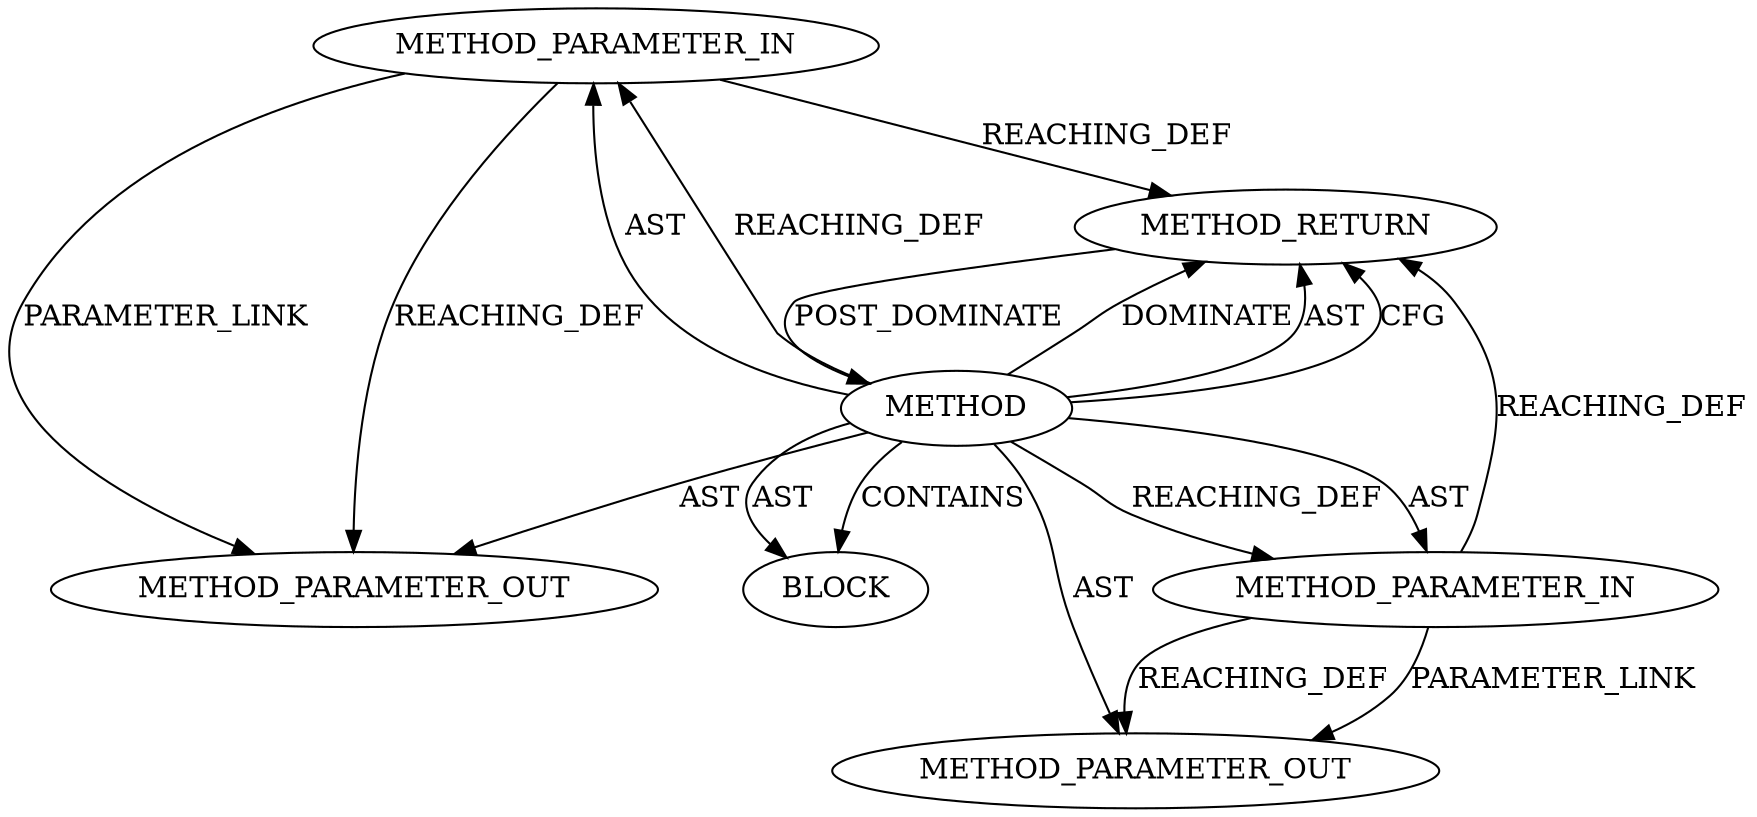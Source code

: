 digraph {
  20049 [label=METHOD_PARAMETER_IN ORDER=1 CODE="p1" IS_VARIADIC=false TYPE_FULL_NAME="ANY" EVALUATION_STRATEGY="BY_VALUE" INDEX=1 NAME="p1"]
  22031 [label=METHOD_PARAMETER_OUT ORDER=1 CODE="p1" IS_VARIADIC=false TYPE_FULL_NAME="ANY" EVALUATION_STRATEGY="BY_VALUE" INDEX=1 NAME="p1"]
  20051 [label=BLOCK ORDER=1 ARGUMENT_INDEX=1 CODE="<empty>" TYPE_FULL_NAME="ANY"]
  22032 [label=METHOD_PARAMETER_OUT ORDER=2 CODE="p2" IS_VARIADIC=false TYPE_FULL_NAME="ANY" EVALUATION_STRATEGY="BY_VALUE" INDEX=2 NAME="p2"]
  20052 [label=METHOD_RETURN ORDER=2 CODE="RET" TYPE_FULL_NAME="ANY" EVALUATION_STRATEGY="BY_VALUE"]
  20048 [label=METHOD AST_PARENT_TYPE="NAMESPACE_BLOCK" AST_PARENT_FULL_NAME="<global>" ORDER=0 CODE="<empty>" FULL_NAME="WRITE_ONCE" IS_EXTERNAL=true FILENAME="<empty>" SIGNATURE="" NAME="WRITE_ONCE"]
  20050 [label=METHOD_PARAMETER_IN ORDER=2 CODE="p2" IS_VARIADIC=false TYPE_FULL_NAME="ANY" EVALUATION_STRATEGY="BY_VALUE" INDEX=2 NAME="p2"]
  20048 -> 20049 [label=AST ]
  20048 -> 20052 [label=DOMINATE ]
  20048 -> 20051 [label=AST ]
  20048 -> 22032 [label=AST ]
  20048 -> 22031 [label=AST ]
  20048 -> 20050 [label=REACHING_DEF VARIABLE=""]
  20048 -> 20052 [label=AST ]
  20048 -> 20051 [label=CONTAINS ]
  20049 -> 20052 [label=REACHING_DEF VARIABLE="p1"]
  20052 -> 20048 [label=POST_DOMINATE ]
  20049 -> 22031 [label=PARAMETER_LINK ]
  20050 -> 22032 [label=REACHING_DEF VARIABLE="p2"]
  20050 -> 20052 [label=REACHING_DEF VARIABLE="p2"]
  20049 -> 22031 [label=REACHING_DEF VARIABLE="p1"]
  20048 -> 20052 [label=CFG ]
  20048 -> 20050 [label=AST ]
  20048 -> 20049 [label=REACHING_DEF VARIABLE=""]
  20050 -> 22032 [label=PARAMETER_LINK ]
}

